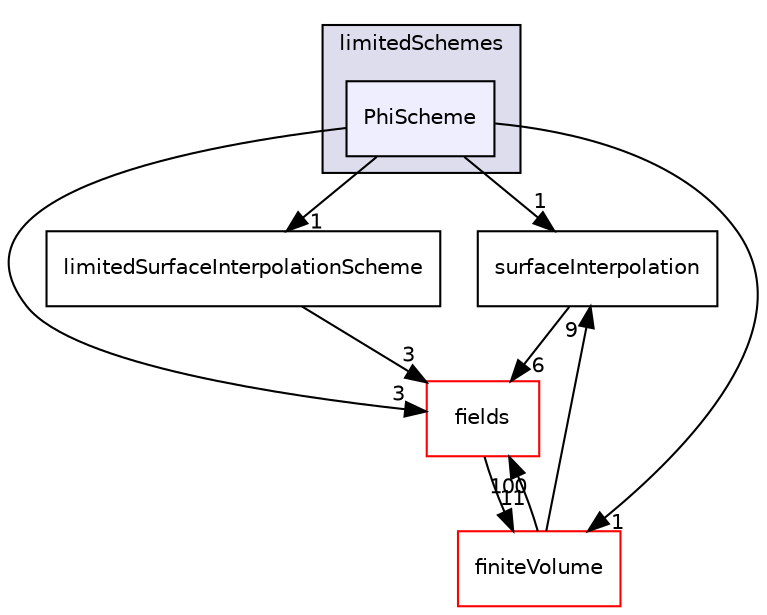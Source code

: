 digraph "src/finiteVolume/interpolation/surfaceInterpolation/limitedSchemes/PhiScheme" {
  bgcolor=transparent;
  compound=true
  node [ fontsize="10", fontname="Helvetica"];
  edge [ labelfontsize="10", labelfontname="Helvetica"];
  subgraph clusterdir_3b094e1ce2b3f641da0071aec2c4e694 {
    graph [ bgcolor="#ddddee", pencolor="black", label="limitedSchemes" fontname="Helvetica", fontsize="10", URL="dir_3b094e1ce2b3f641da0071aec2c4e694.html"]
  dir_947c2e66dae27c0a8bdd797802b3a770 [shape=box, label="PhiScheme", style="filled", fillcolor="#eeeeff", pencolor="black", URL="dir_947c2e66dae27c0a8bdd797802b3a770.html"];
  }
  dir_6a5239496b78780b2a0dad3fa92ab857 [shape=box label="surfaceInterpolation" URL="dir_6a5239496b78780b2a0dad3fa92ab857.html"];
  dir_25ab4a83a983f7bb7a38b7f63bb141b7 [shape=box label="fields" color="red" URL="dir_25ab4a83a983f7bb7a38b7f63bb141b7.html"];
  dir_2ea871e4defbdbd60808750cae643c63 [shape=box label="finiteVolume" color="red" URL="dir_2ea871e4defbdbd60808750cae643c63.html"];
  dir_4f765f4be874e7c1018013a8d8ff5f6d [shape=box label="limitedSurfaceInterpolationScheme" URL="dir_4f765f4be874e7c1018013a8d8ff5f6d.html"];
  dir_6a5239496b78780b2a0dad3fa92ab857->dir_25ab4a83a983f7bb7a38b7f63bb141b7 [headlabel="6", labeldistance=1.5 headhref="dir_001262_000934.html"];
  dir_25ab4a83a983f7bb7a38b7f63bb141b7->dir_2ea871e4defbdbd60808750cae643c63 [headlabel="11", labeldistance=1.5 headhref="dir_000934_001059.html"];
  dir_2ea871e4defbdbd60808750cae643c63->dir_6a5239496b78780b2a0dad3fa92ab857 [headlabel="9", labeldistance=1.5 headhref="dir_001059_001262.html"];
  dir_2ea871e4defbdbd60808750cae643c63->dir_25ab4a83a983f7bb7a38b7f63bb141b7 [headlabel="100", labeldistance=1.5 headhref="dir_001059_000934.html"];
  dir_947c2e66dae27c0a8bdd797802b3a770->dir_6a5239496b78780b2a0dad3fa92ab857 [headlabel="1", labeldistance=1.5 headhref="dir_001199_001262.html"];
  dir_947c2e66dae27c0a8bdd797802b3a770->dir_25ab4a83a983f7bb7a38b7f63bb141b7 [headlabel="3", labeldistance=1.5 headhref="dir_001199_000934.html"];
  dir_947c2e66dae27c0a8bdd797802b3a770->dir_2ea871e4defbdbd60808750cae643c63 [headlabel="1", labeldistance=1.5 headhref="dir_001199_001059.html"];
  dir_947c2e66dae27c0a8bdd797802b3a770->dir_4f765f4be874e7c1018013a8d8ff5f6d [headlabel="1", labeldistance=1.5 headhref="dir_001199_001193.html"];
  dir_4f765f4be874e7c1018013a8d8ff5f6d->dir_25ab4a83a983f7bb7a38b7f63bb141b7 [headlabel="3", labeldistance=1.5 headhref="dir_001193_000934.html"];
}
